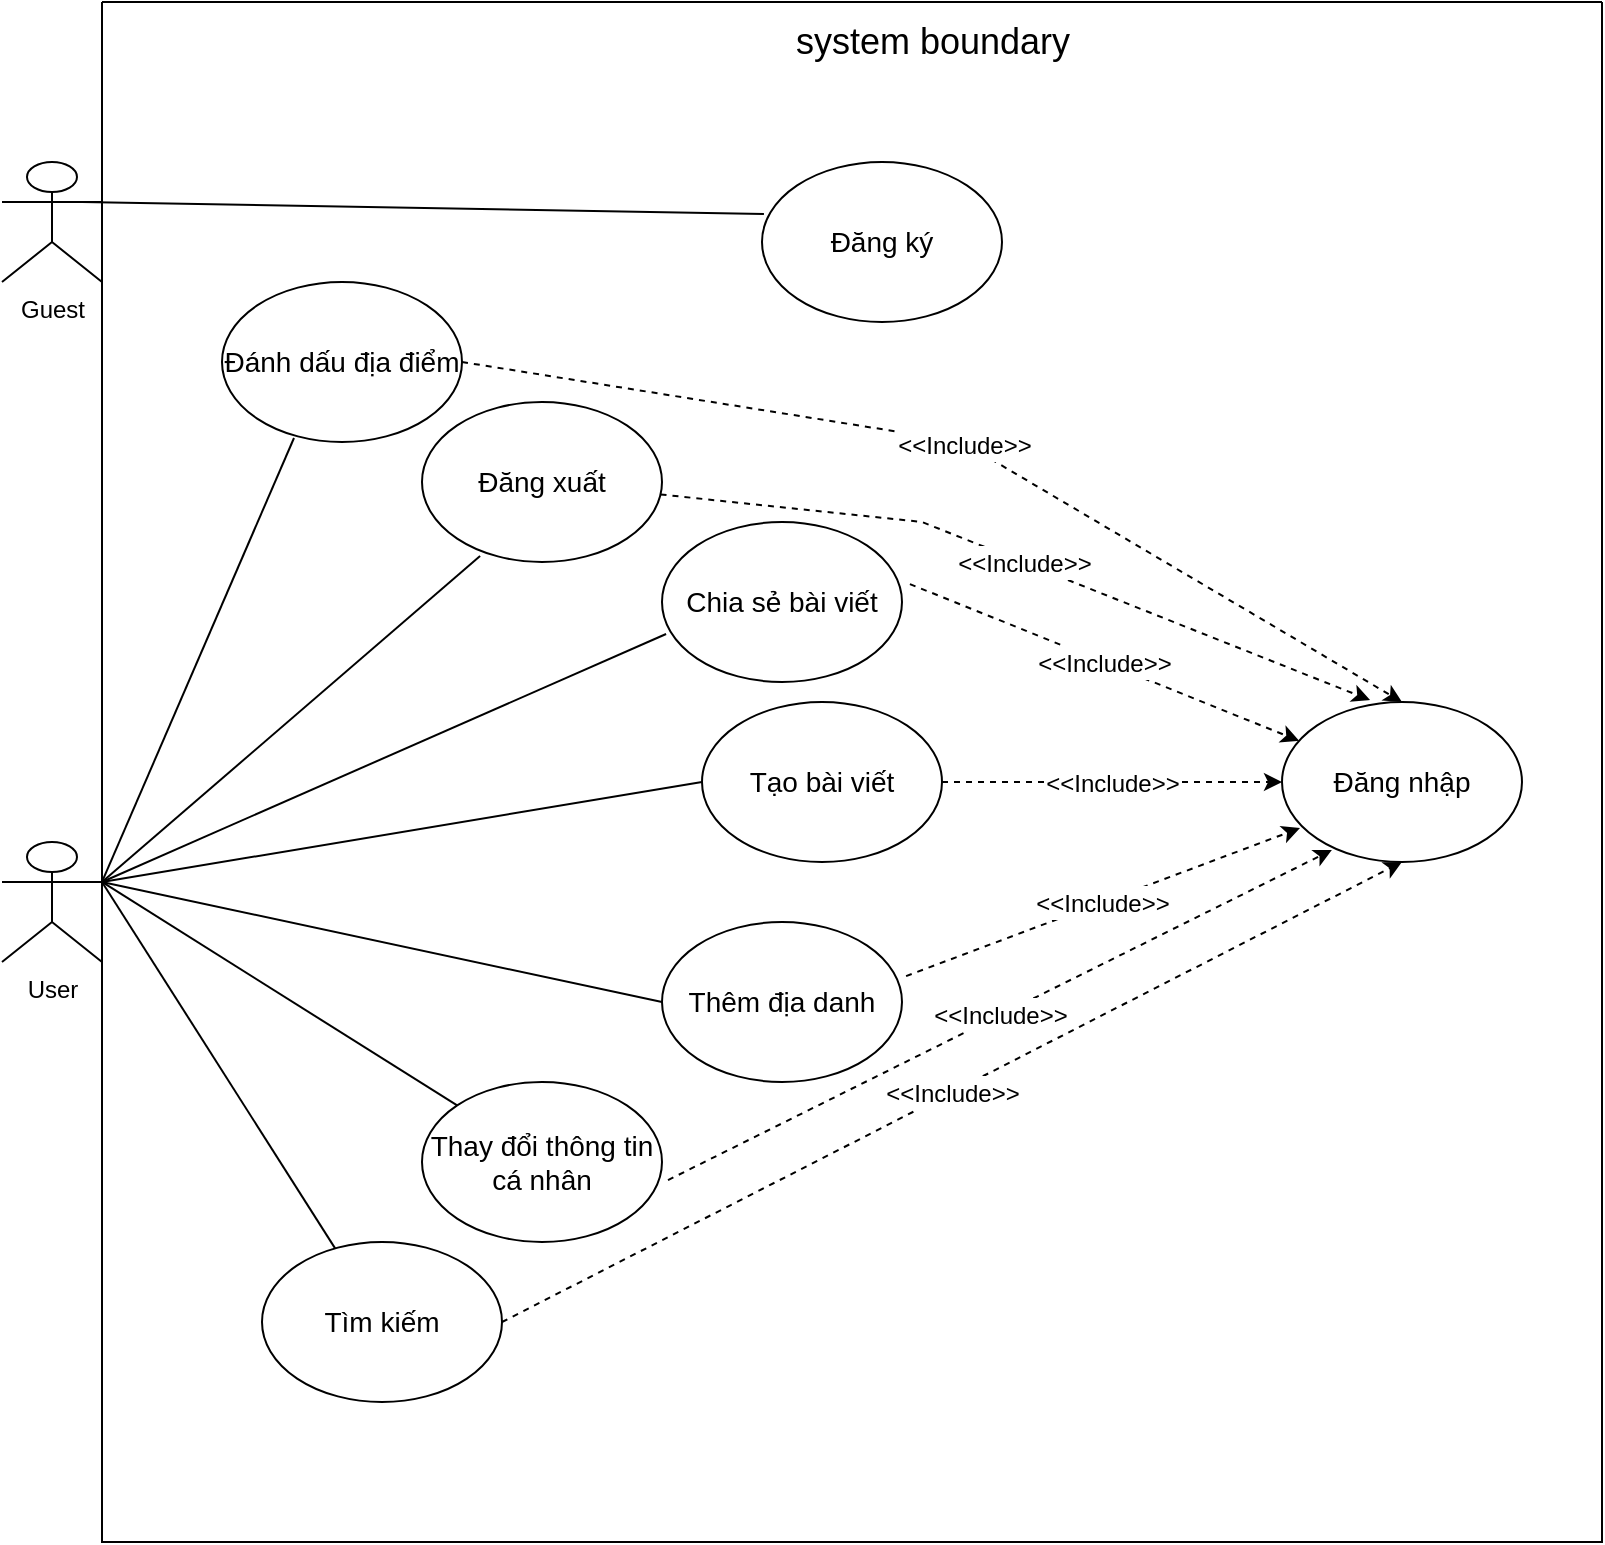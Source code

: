 <mxfile version="15.9.1" type="device" pages="2"><diagram id="L7zotxU2CQ1lfYFyCdrV" name="User"><mxGraphModel dx="1609" dy="1664" grid="1" gridSize="10" guides="1" tooltips="1" connect="1" arrows="1" fold="1" page="1" pageScale="1" pageWidth="827" pageHeight="1169" math="0" shadow="0"><root><mxCell id="0"/><mxCell id="1" parent="0"/><mxCell id="7tEafX-whCABGeWdox83-1" value="User" style="shape=umlActor;verticalLabelPosition=bottom;verticalAlign=top;html=1;outlineConnect=0;" parent="1" vertex="1"><mxGeometry x="-140" y="240" width="50" height="60" as="geometry"/></mxCell><mxCell id="7tEafX-whCABGeWdox83-6" value="&lt;span style=&quot;font-size: 14px&quot;&gt;Đăng xuất&lt;/span&gt;" style="ellipse;whiteSpace=wrap;html=1;" parent="1" vertex="1"><mxGeometry x="70" y="20" width="120" height="80" as="geometry"/></mxCell><mxCell id="7tEafX-whCABGeWdox83-7" value="&lt;font style=&quot;font-size: 14px&quot;&gt;Đăng nhập&lt;/font&gt;" style="ellipse;whiteSpace=wrap;html=1;" parent="1" vertex="1"><mxGeometry x="500" y="170" width="120" height="80" as="geometry"/></mxCell><mxCell id="7tEafX-whCABGeWdox83-8" value="&lt;font style=&quot;font-size: 14px&quot;&gt;Tạo bài viết&lt;/font&gt;" style="ellipse;whiteSpace=wrap;html=1;" parent="1" vertex="1"><mxGeometry x="210" y="170" width="120" height="80" as="geometry"/></mxCell><mxCell id="7tEafX-whCABGeWdox83-9" value="&lt;font style=&quot;font-size: 14px&quot;&gt;Thêm địa danh&lt;/font&gt;" style="ellipse;whiteSpace=wrap;html=1;" parent="1" vertex="1"><mxGeometry x="190" y="280" width="120" height="80" as="geometry"/></mxCell><mxCell id="7tEafX-whCABGeWdox83-10" value="&lt;font style=&quot;font-size: 14px&quot;&gt;Chia sẻ bài viết&lt;/font&gt;" style="ellipse;whiteSpace=wrap;html=1;" parent="1" vertex="1"><mxGeometry x="190" y="80" width="120" height="80" as="geometry"/></mxCell><mxCell id="7tEafX-whCABGeWdox83-11" value="&lt;span style=&quot;font-size: 14px&quot;&gt;Đánh dấu địa điểm&lt;/span&gt;" style="ellipse;whiteSpace=wrap;html=1;" parent="1" vertex="1"><mxGeometry x="-30" y="-40" width="120" height="80" as="geometry"/></mxCell><mxCell id="7tEafX-whCABGeWdox83-12" value="&lt;font style=&quot;font-size: 14px&quot;&gt;Thay đổi thông tin cá nhân&lt;/font&gt;" style="ellipse;whiteSpace=wrap;html=1;" parent="1" vertex="1"><mxGeometry x="70" y="360" width="120" height="80" as="geometry"/></mxCell><mxCell id="7tEafX-whCABGeWdox83-14" value="&lt;font style=&quot;font-size: 14px&quot;&gt;Tìm kiếm&lt;/font&gt;" style="ellipse;whiteSpace=wrap;html=1;" parent="1" vertex="1"><mxGeometry x="-10" y="440" width="120" height="80" as="geometry"/></mxCell><mxCell id="7tEafX-whCABGeWdox83-16" value="" style="endArrow=none;html=1;rounded=0;fontSize=14;exitX=1;exitY=0.333;exitDx=0;exitDy=0;exitPerimeter=0;entryX=0.3;entryY=0.975;entryDx=0;entryDy=0;entryPerimeter=0;" parent="1" source="7tEafX-whCABGeWdox83-1" target="7tEafX-whCABGeWdox83-11" edge="1"><mxGeometry width="50" height="50" relative="1" as="geometry"><mxPoint x="390" y="270" as="sourcePoint"/><mxPoint x="440" y="220" as="targetPoint"/></mxGeometry></mxCell><mxCell id="7tEafX-whCABGeWdox83-17" value="" style="endArrow=none;html=1;rounded=0;fontSize=14;entryX=0.242;entryY=0.963;entryDx=0;entryDy=0;entryPerimeter=0;" parent="1" target="7tEafX-whCABGeWdox83-6" edge="1"><mxGeometry width="50" height="50" relative="1" as="geometry"><mxPoint x="-90" y="260" as="sourcePoint"/><mxPoint x="9.04" y="46" as="targetPoint"/></mxGeometry></mxCell><mxCell id="7tEafX-whCABGeWdox83-18" value="" style="endArrow=none;html=1;rounded=0;fontSize=14;exitX=1;exitY=0.333;exitDx=0;exitDy=0;exitPerimeter=0;entryX=0.017;entryY=0.7;entryDx=0;entryDy=0;entryPerimeter=0;" parent="1" source="7tEafX-whCABGeWdox83-1" target="7tEafX-whCABGeWdox83-10" edge="1"><mxGeometry width="50" height="50" relative="1" as="geometry"><mxPoint x="-80" y="270" as="sourcePoint"/><mxPoint x="9.04" y="46" as="targetPoint"/></mxGeometry></mxCell><mxCell id="7tEafX-whCABGeWdox83-19" value="" style="endArrow=none;html=1;rounded=0;fontSize=14;entryX=0;entryY=0.5;entryDx=0;entryDy=0;" parent="1" target="7tEafX-whCABGeWdox83-8" edge="1"><mxGeometry width="50" height="50" relative="1" as="geometry"><mxPoint x="-90" y="260" as="sourcePoint"/><mxPoint x="202.04" y="146" as="targetPoint"/></mxGeometry></mxCell><mxCell id="7tEafX-whCABGeWdox83-20" value="" style="endArrow=none;html=1;rounded=0;fontSize=14;entryX=0;entryY=0.5;entryDx=0;entryDy=0;exitX=1;exitY=0.333;exitDx=0;exitDy=0;exitPerimeter=0;" parent="1" source="7tEafX-whCABGeWdox83-1" target="7tEafX-whCABGeWdox83-9" edge="1"><mxGeometry width="50" height="50" relative="1" as="geometry"><mxPoint x="-80" y="260" as="sourcePoint"/><mxPoint x="220" y="220" as="targetPoint"/></mxGeometry></mxCell><mxCell id="7tEafX-whCABGeWdox83-21" value="" style="endArrow=none;html=1;rounded=0;fontSize=14;entryX=0;entryY=0;entryDx=0;entryDy=0;exitX=1;exitY=0.333;exitDx=0;exitDy=0;exitPerimeter=0;" parent="1" source="7tEafX-whCABGeWdox83-1" target="7tEafX-whCABGeWdox83-12" edge="1"><mxGeometry width="50" height="50" relative="1" as="geometry"><mxPoint x="-80" y="270" as="sourcePoint"/><mxPoint x="200" y="330" as="targetPoint"/></mxGeometry></mxCell><mxCell id="7tEafX-whCABGeWdox83-22" value="" style="endArrow=none;html=1;rounded=0;fontSize=14;exitX=1;exitY=0.333;exitDx=0;exitDy=0;exitPerimeter=0;" parent="1" source="7tEafX-whCABGeWdox83-1" target="7tEafX-whCABGeWdox83-14" edge="1"><mxGeometry width="50" height="50" relative="1" as="geometry"><mxPoint x="-80" y="270" as="sourcePoint"/><mxPoint x="97.574" y="381.716" as="targetPoint"/></mxGeometry></mxCell><mxCell id="7tEafX-whCABGeWdox83-24" value="&lt;font style=&quot;font-size: 12px&quot;&gt;&amp;lt;&amp;lt;Include&amp;gt;&amp;gt;&lt;/font&gt;" style="endArrow=classic;dashed=1;html=1;rounded=0;fontSize=14;entryX=0;entryY=0.5;entryDx=0;entryDy=0;exitX=1;exitY=0.5;exitDx=0;exitDy=0;startArrow=none;startFill=0;endFill=1;" parent="1" source="7tEafX-whCABGeWdox83-8" target="7tEafX-whCABGeWdox83-7" edge="1"><mxGeometry width="50" height="50" relative="1" as="geometry"><mxPoint x="230" y="240" as="sourcePoint"/><mxPoint x="280" y="190" as="targetPoint"/></mxGeometry></mxCell><mxCell id="7tEafX-whCABGeWdox83-25" value="&lt;font style=&quot;font-size: 12px&quot;&gt;&amp;lt;&amp;lt;Include&amp;gt;&amp;gt;&lt;/font&gt;" style="endArrow=classic;dashed=1;html=1;rounded=0;fontSize=14;exitX=1.033;exitY=0.388;exitDx=0;exitDy=0;startArrow=none;startFill=0;endFill=1;exitPerimeter=0;" parent="1" source="7tEafX-whCABGeWdox83-10" target="7tEafX-whCABGeWdox83-7" edge="1"><mxGeometry width="50" height="50" relative="1" as="geometry"><mxPoint x="340" y="220" as="sourcePoint"/><mxPoint x="510" y="220" as="targetPoint"/></mxGeometry></mxCell><mxCell id="7tEafX-whCABGeWdox83-26" value="&lt;font style=&quot;font-size: 12px&quot;&gt;&amp;lt;&amp;lt;Include&amp;gt;&amp;gt;&lt;/font&gt;" style="endArrow=classic;dashed=1;html=1;rounded=0;fontSize=14;entryX=0.075;entryY=0.788;entryDx=0;entryDy=0;exitX=1.017;exitY=0.338;exitDx=0;exitDy=0;startArrow=none;startFill=0;endFill=1;exitPerimeter=0;entryPerimeter=0;" parent="1" source="7tEafX-whCABGeWdox83-9" target="7tEafX-whCABGeWdox83-7" edge="1"><mxGeometry width="50" height="50" relative="1" as="geometry"><mxPoint x="340" y="220" as="sourcePoint"/><mxPoint x="510" y="220" as="targetPoint"/></mxGeometry></mxCell><mxCell id="7tEafX-whCABGeWdox83-27" value="&lt;font style=&quot;font-size: 12px&quot;&gt;&amp;lt;&amp;lt;Include&amp;gt;&amp;gt;&lt;/font&gt;" style="endArrow=classic;dashed=1;html=1;rounded=0;fontSize=14;entryX=0.208;entryY=0.925;entryDx=0;entryDy=0;exitX=1.025;exitY=0.613;exitDx=0;exitDy=0;startArrow=none;startFill=0;endFill=1;exitPerimeter=0;entryPerimeter=0;" parent="1" source="7tEafX-whCABGeWdox83-12" target="7tEafX-whCABGeWdox83-7" edge="1"><mxGeometry width="50" height="50" relative="1" as="geometry"><mxPoint x="322.04" y="317.04" as="sourcePoint"/><mxPoint x="519" y="243.04" as="targetPoint"/></mxGeometry></mxCell><mxCell id="7tEafX-whCABGeWdox83-28" value="&lt;font style=&quot;font-size: 12px&quot;&gt;&amp;lt;&amp;lt;Include&amp;gt;&amp;gt;&lt;/font&gt;" style="endArrow=classic;dashed=1;html=1;rounded=0;fontSize=14;entryX=0.5;entryY=1;entryDx=0;entryDy=0;exitX=1;exitY=0.5;exitDx=0;exitDy=0;startArrow=none;startFill=0;endFill=1;" parent="1" source="7tEafX-whCABGeWdox83-14" target="7tEafX-whCABGeWdox83-7" edge="1"><mxGeometry width="50" height="50" relative="1" as="geometry"><mxPoint x="203" y="419.04" as="sourcePoint"/><mxPoint x="540.96" y="261.04" as="targetPoint"/></mxGeometry></mxCell><mxCell id="7tEafX-whCABGeWdox83-29" value="&lt;font style=&quot;font-size: 12px&quot;&gt;&amp;lt;&amp;lt;Include&amp;gt;&amp;gt;&lt;/font&gt;" style="endArrow=classic;dashed=1;html=1;rounded=0;fontSize=14;startArrow=none;startFill=0;endFill=1;entryX=0.367;entryY=-0.012;entryDx=0;entryDy=0;entryPerimeter=0;" parent="1" source="7tEafX-whCABGeWdox83-6" target="7tEafX-whCABGeWdox83-7" edge="1"><mxGeometry width="50" height="50" relative="1" as="geometry"><mxPoint x="323.96" y="121.04" as="sourcePoint"/><mxPoint x="518.495" y="199.482" as="targetPoint"/><Array as="points"><mxPoint x="320" y="80"/></Array></mxGeometry></mxCell><mxCell id="7tEafX-whCABGeWdox83-30" value="&lt;font style=&quot;font-size: 12px&quot;&gt;&amp;lt;&amp;lt;Include&amp;gt;&amp;gt;&lt;/font&gt;" style="endArrow=classic;dashed=1;html=1;rounded=0;fontSize=14;startArrow=none;startFill=0;endFill=1;entryX=0.5;entryY=0;entryDx=0;entryDy=0;exitX=1;exitY=0.5;exitDx=0;exitDy=0;" parent="1" source="7tEafX-whCABGeWdox83-11" target="7tEafX-whCABGeWdox83-7" edge="1"><mxGeometry width="50" height="50" relative="1" as="geometry"><mxPoint x="199.266" y="76.239" as="sourcePoint"/><mxPoint x="554.04" y="179.04" as="targetPoint"/><Array as="points"><mxPoint x="340" y="40"/></Array></mxGeometry></mxCell><mxCell id="1tbxONCJ5bQvA1D_UVYS-2" value="" style="swimlane;startSize=0;fontSize=13;" parent="1" vertex="1"><mxGeometry x="-90" y="-180" width="750" height="770" as="geometry"/></mxCell><mxCell id="1tbxONCJ5bQvA1D_UVYS-3" value="&lt;font style=&quot;font-size: 18px&quot;&gt;system boundary&lt;/font&gt;" style="text;html=1;align=center;verticalAlign=middle;resizable=0;points=[];autosize=1;strokeColor=none;fillColor=none;fontSize=13;" parent="1tbxONCJ5bQvA1D_UVYS-2" vertex="1"><mxGeometry x="340" y="10" width="150" height="20" as="geometry"/></mxCell><mxCell id="7tEafX-whCABGeWdox83-4" value="&lt;span style=&quot;font-size: 14px&quot;&gt;Đăng ký&lt;/span&gt;" style="ellipse;whiteSpace=wrap;html=1;" parent="1tbxONCJ5bQvA1D_UVYS-2" vertex="1"><mxGeometry x="330" y="80" width="120" height="80" as="geometry"/></mxCell><mxCell id="jResK3WxEFho340oQAUt-1" value="Guest" style="shape=umlActor;verticalLabelPosition=bottom;verticalAlign=top;html=1;outlineConnect=0;" vertex="1" parent="1"><mxGeometry x="-140" y="-100" width="50" height="60" as="geometry"/></mxCell><mxCell id="jResK3WxEFho340oQAUt-2" value="" style="endArrow=none;html=1;rounded=0;fontSize=14;entryX=0.008;entryY=0.325;entryDx=0;entryDy=0;entryPerimeter=0;" edge="1" parent="1" target="7tEafX-whCABGeWdox83-4"><mxGeometry width="50" height="50" relative="1" as="geometry"><mxPoint x="-100" y="-80" as="sourcePoint"/><mxPoint x="16" y="48" as="targetPoint"/></mxGeometry></mxCell></root></mxGraphModel></diagram><diagram id="tVbeEXeITRp0sSy2zTdc" name="Admin"><mxGraphModel dx="1609" dy="1721" grid="1" gridSize="10" guides="1" tooltips="1" connect="1" arrows="1" fold="1" page="1" pageScale="1" pageWidth="827" pageHeight="1169" math="0" shadow="0"><root><mxCell id="yfLUjnjKiP3oUJiWU23G-0"/><mxCell id="yfLUjnjKiP3oUJiWU23G-1" parent="yfLUjnjKiP3oUJiWU23G-0"/><mxCell id="HYD6dMGH2qbzSuJhCzKL-0" value="Admin" style="shape=umlActor;verticalLabelPosition=bottom;verticalAlign=top;html=1;outlineConnect=0;" parent="yfLUjnjKiP3oUJiWU23G-1" vertex="1"><mxGeometry x="-430" y="370" width="40" height="60" as="geometry"/></mxCell><mxCell id="P5ieAEqhil0vf_Q1edmA-0" value="&lt;font style=&quot;font-size: 14px&quot;&gt;Quản lý tài khoản&lt;/font&gt;" style="ellipse;whiteSpace=wrap;html=1;" parent="yfLUjnjKiP3oUJiWU23G-1" vertex="1"><mxGeometry x="-360" y="-20" width="120" height="80" as="geometry"/></mxCell><mxCell id="t9lvxhcH1wIu3O5FLuma-1" value="&lt;span style=&quot;font-size: 14px&quot;&gt;Xóa tài khoản&lt;/span&gt;" style="ellipse;whiteSpace=wrap;html=1;" parent="yfLUjnjKiP3oUJiWU23G-1" vertex="1"><mxGeometry x="-220" y="-170" width="120" height="80" as="geometry"/></mxCell><mxCell id="t9lvxhcH1wIu3O5FLuma-3" value="&lt;font style=&quot;font-size: 14px&quot;&gt;Quản lý bài viết&lt;/font&gt;" style="ellipse;whiteSpace=wrap;html=1;" parent="yfLUjnjKiP3oUJiWU23G-1" vertex="1"><mxGeometry x="-40" y="920" width="120" height="80" as="geometry"/></mxCell><mxCell id="t9lvxhcH1wIu3O5FLuma-4" value="&lt;span style=&quot;font-size: 14px&quot;&gt;Xóa bài viết&lt;/span&gt;" style="ellipse;whiteSpace=wrap;html=1;" parent="yfLUjnjKiP3oUJiWU23G-1" vertex="1"><mxGeometry x="-370" y="910" width="120" height="80" as="geometry"/></mxCell><mxCell id="t9lvxhcH1wIu3O5FLuma-5" value="&lt;span style=&quot;font-size: 14px&quot;&gt;Tạo bài viết&lt;/span&gt;" style="ellipse;whiteSpace=wrap;html=1;" parent="yfLUjnjKiP3oUJiWU23G-1" vertex="1"><mxGeometry x="-210" y="820" width="120" height="80" as="geometry"/></mxCell><mxCell id="t9lvxhcH1wIu3O5FLuma-6" value="&lt;span style=&quot;font-size: 14px&quot;&gt;Sửa bài viết&lt;/span&gt;" style="ellipse;whiteSpace=wrap;html=1;" parent="yfLUjnjKiP3oUJiWU23G-1" vertex="1"><mxGeometry x="-210" y="960" width="120" height="80" as="geometry"/></mxCell><mxCell id="t9lvxhcH1wIu3O5FLuma-7" value="&lt;font style=&quot;font-size: 14px&quot;&gt;Quản lý địa danh&lt;/font&gt;" style="ellipse;whiteSpace=wrap;html=1;" parent="yfLUjnjKiP3oUJiWU23G-1" vertex="1"><mxGeometry y="190" width="120" height="80" as="geometry"/></mxCell><mxCell id="t9lvxhcH1wIu3O5FLuma-8" value="&lt;font style=&quot;font-size: 14px&quot;&gt;Duyệt địa danh&lt;/font&gt;" style="ellipse;whiteSpace=wrap;html=1;" parent="yfLUjnjKiP3oUJiWU23G-1" vertex="1"><mxGeometry x="-120" y="90" width="120" height="80" as="geometry"/></mxCell><mxCell id="t9lvxhcH1wIu3O5FLuma-12" value="&lt;span style=&quot;font-size: 14px&quot;&gt;Thống kê&lt;/span&gt;" style="ellipse;whiteSpace=wrap;html=1;" parent="yfLUjnjKiP3oUJiWU23G-1" vertex="1"><mxGeometry x="-110" y="480" width="120" height="80" as="geometry"/></mxCell><mxCell id="t9lvxhcH1wIu3O5FLuma-14" value="&lt;span style=&quot;font-size: 14px&quot;&gt;Số địa danh theo vùng&lt;/span&gt;" style="ellipse;whiteSpace=wrap;html=1;" parent="yfLUjnjKiP3oUJiWU23G-1" vertex="1"><mxGeometry x="-250" y="360" width="120" height="80" as="geometry"/></mxCell><mxCell id="t9lvxhcH1wIu3O5FLuma-17" value="&lt;span style=&quot;font-size: 14px&quot;&gt;Quản lý chủ đề&lt;/span&gt;" style="ellipse;whiteSpace=wrap;html=1;" parent="yfLUjnjKiP3oUJiWU23G-1" vertex="1"><mxGeometry x="-150" y="620" width="120" height="80" as="geometry"/></mxCell><mxCell id="t9lvxhcH1wIu3O5FLuma-18" value="&lt;span style=&quot;font-size: 14px&quot;&gt;Thêm chủ đề&lt;/span&gt;" style="ellipse;whiteSpace=wrap;html=1;" parent="yfLUjnjKiP3oUJiWU23G-1" vertex="1"><mxGeometry x="-350" y="540" width="120" height="80" as="geometry"/></mxCell><mxCell id="t9lvxhcH1wIu3O5FLuma-19" value="&lt;span style=&quot;font-size: 14px&quot;&gt;Xóa chủ đề&lt;/span&gt;" style="ellipse;whiteSpace=wrap;html=1;" parent="yfLUjnjKiP3oUJiWU23G-1" vertex="1"><mxGeometry x="-300" y="710" width="120" height="80" as="geometry"/></mxCell><mxCell id="t9lvxhcH1wIu3O5FLuma-20" value="&lt;span style=&quot;font-size: 14px&quot;&gt;Cập nhật chủ đề&lt;/span&gt;" style="ellipse;whiteSpace=wrap;html=1;" parent="yfLUjnjKiP3oUJiWU23G-1" vertex="1"><mxGeometry x="-70" y="730" width="120" height="80" as="geometry"/></mxCell><mxCell id="t9lvxhcH1wIu3O5FLuma-21" value="" style="endArrow=none;html=1;rounded=0;exitX=1;exitY=0.333;exitDx=0;exitDy=0;exitPerimeter=0;entryX=0;entryY=0.5;entryDx=0;entryDy=0;" parent="yfLUjnjKiP3oUJiWU23G-1" source="HYD6dMGH2qbzSuJhCzKL-0" target="t9lvxhcH1wIu3O5FLuma-7" edge="1"><mxGeometry width="50" height="50" relative="1" as="geometry"><mxPoint x="-60" y="450" as="sourcePoint"/><mxPoint x="-10" y="400" as="targetPoint"/><Array as="points"><mxPoint x="-200" y="260"/></Array></mxGeometry></mxCell><mxCell id="t9lvxhcH1wIu3O5FLuma-23" value="" style="endArrow=none;html=1;rounded=0;exitX=1;exitY=0.333;exitDx=0;exitDy=0;exitPerimeter=0;entryX=0;entryY=0.5;entryDx=0;entryDy=0;" parent="yfLUjnjKiP3oUJiWU23G-1" source="HYD6dMGH2qbzSuJhCzKL-0" target="t9lvxhcH1wIu3O5FLuma-12" edge="1"><mxGeometry width="50" height="50" relative="1" as="geometry"><mxPoint x="-380" y="400" as="sourcePoint"/><mxPoint x="70" y="280" as="targetPoint"/><Array as="points"/></mxGeometry></mxCell><mxCell id="t9lvxhcH1wIu3O5FLuma-24" value="" style="endArrow=none;html=1;rounded=0;exitX=0;exitY=0;exitDx=0;exitDy=0;entryX=1;entryY=0.333;entryDx=0;entryDy=0;entryPerimeter=0;" parent="yfLUjnjKiP3oUJiWU23G-1" source="t9lvxhcH1wIu3O5FLuma-17" target="HYD6dMGH2qbzSuJhCzKL-0" edge="1"><mxGeometry width="50" height="50" relative="1" as="geometry"><mxPoint x="-60" y="650" as="sourcePoint"/><mxPoint x="-10" y="600" as="targetPoint"/></mxGeometry></mxCell><mxCell id="t9lvxhcH1wIu3O5FLuma-25" value="" style="endArrow=none;html=1;rounded=0;entryX=0.417;entryY=1;entryDx=0;entryDy=0;entryPerimeter=0;" parent="yfLUjnjKiP3oUJiWU23G-1" target="P5ieAEqhil0vf_Q1edmA-0" edge="1"><mxGeometry width="50" height="50" relative="1" as="geometry"><mxPoint x="-390" y="390" as="sourcePoint"/><mxPoint x="-10" y="300" as="targetPoint"/></mxGeometry></mxCell><mxCell id="t9lvxhcH1wIu3O5FLuma-26" value="" style="endArrow=none;html=1;rounded=0;entryX=1;entryY=0.333;entryDx=0;entryDy=0;entryPerimeter=0;exitX=0;exitY=0.5;exitDx=0;exitDy=0;" parent="yfLUjnjKiP3oUJiWU23G-1" source="t9lvxhcH1wIu3O5FLuma-5" target="HYD6dMGH2qbzSuJhCzKL-0" edge="1"><mxGeometry width="50" height="50" relative="1" as="geometry"><mxPoint x="-370" y="730" as="sourcePoint"/><mxPoint x="-380" y="400" as="targetPoint"/><Array as="points"><mxPoint x="-350" y="840"/></Array></mxGeometry></mxCell><mxCell id="_VQvFObhwfgzVVpijQf7-1" value="&lt;font style=&quot;font-size: 13px&quot;&gt;&amp;lt;&amp;lt;Extend&amp;gt;&amp;gt;&lt;/font&gt;" style="endArrow=none;dashed=1;html=1;rounded=0;entryX=0.5;entryY=1;entryDx=0;entryDy=0;startArrow=classic;startFill=1;" parent="yfLUjnjKiP3oUJiWU23G-1" source="P5ieAEqhil0vf_Q1edmA-0" target="t9lvxhcH1wIu3O5FLuma-0" edge="1"><mxGeometry width="50" height="50" relative="1" as="geometry"><mxPoint x="-60" y="150" as="sourcePoint"/><mxPoint x="-260" y="-10" as="targetPoint"/></mxGeometry></mxCell><mxCell id="jTmJS6qpccEeolPE2pHe-2" value="&lt;font style=&quot;font-size: 13px&quot;&gt;&amp;lt;&amp;lt;Extend&amp;gt;&amp;gt;&lt;/font&gt;" style="endArrow=none;dashed=1;html=1;rounded=0;exitX=0.792;exitY=0.075;exitDx=0;exitDy=0;exitPerimeter=0;startArrow=classic;startFill=1;" edge="1" parent="yfLUjnjKiP3oUJiWU23G-1" source="P5ieAEqhil0vf_Q1edmA-0" target="t9lvxhcH1wIu3O5FLuma-1"><mxGeometry width="50" height="50" relative="1" as="geometry"><mxPoint x="-150" y="70" as="sourcePoint"/><mxPoint x="-100" y="20" as="targetPoint"/></mxGeometry></mxCell><mxCell id="jTmJS6qpccEeolPE2pHe-3" value="&lt;span style=&quot;font-family: &amp;#34;helvetica&amp;#34; ; font-size: 13px&quot;&gt;&amp;lt;&amp;lt;Extend&amp;gt;&amp;gt;&lt;/span&gt;" style="endArrow=none;dashed=1;html=1;rounded=0;entryX=0.908;entryY=0.825;entryDx=0;entryDy=0;startArrow=classic;startFill=1;exitX=0.225;exitY=0.038;exitDx=0;exitDy=0;exitPerimeter=0;entryPerimeter=0;" edge="1" parent="yfLUjnjKiP3oUJiWU23G-1" source="t9lvxhcH1wIu3O5FLuma-7" target="t9lvxhcH1wIu3O5FLuma-8"><mxGeometry width="50" height="50" relative="1" as="geometry"><mxPoint x="40.001" y="186.881" as="sourcePoint"/><mxPoint x="-8.094" y="130.004" as="targetPoint"/></mxGeometry></mxCell><mxCell id="jTmJS6qpccEeolPE2pHe-4" value="&lt;span style=&quot;font-family: &amp;#34;helvetica&amp;#34; ; font-size: 13px&quot;&gt;&amp;lt;&amp;lt;Extend&amp;gt;&amp;gt;&lt;/span&gt;" style="endArrow=none;dashed=1;html=1;rounded=0;entryX=0.433;entryY=1.063;entryDx=0;entryDy=0;startArrow=classic;startFill=1;exitX=0.6;exitY=0.025;exitDx=0;exitDy=0;exitPerimeter=0;entryPerimeter=0;" edge="1" parent="yfLUjnjKiP3oUJiWU23G-1" source="t9lvxhcH1wIu3O5FLuma-7" target="t9lvxhcH1wIu3O5FLuma-9"><mxGeometry width="50" height="50" relative="1" as="geometry"><mxPoint x="67" y="183.04" as="sourcePoint"/><mxPoint x="8.96" y="146" as="targetPoint"/></mxGeometry></mxCell><mxCell id="jTmJS6qpccEeolPE2pHe-5" value="&lt;span style=&quot;font-family: &amp;#34;helvetica&amp;#34; ; font-size: 13px&quot;&gt;&amp;lt;&amp;lt;Extend&amp;gt;&amp;gt;&lt;/span&gt;" style="endArrow=none;dashed=1;html=1;rounded=0;entryX=0;entryY=1;entryDx=0;entryDy=0;startArrow=classic;startFill=1;exitX=0.917;exitY=0.163;exitDx=0;exitDy=0;exitPerimeter=0;" edge="1" parent="yfLUjnjKiP3oUJiWU23G-1" source="t9lvxhcH1wIu3O5FLuma-7" target="t9lvxhcH1wIu3O5FLuma-11"><mxGeometry width="50" height="50" relative="1" as="geometry"><mxPoint x="67" y="183.04" as="sourcePoint"/><mxPoint x="8.96" y="146" as="targetPoint"/></mxGeometry></mxCell><mxCell id="jTmJS6qpccEeolPE2pHe-6" value="&lt;span style=&quot;font-family: &amp;#34;helvetica&amp;#34; ; font-size: 13px&quot;&gt;&amp;lt;&amp;lt;Extend&amp;gt;&amp;gt;&lt;br&gt;&lt;/span&gt;" style="endArrow=none;dashed=1;html=1;rounded=0;entryX=0;entryY=0;entryDx=0;entryDy=0;startArrow=classic;startFill=1;exitX=1;exitY=1;exitDx=0;exitDy=0;" edge="1" parent="yfLUjnjKiP3oUJiWU23G-1" source="t9lvxhcH1wIu3O5FLuma-7" target="t9lvxhcH1wIu3O5FLuma-10"><mxGeometry width="50" height="50" relative="1" as="geometry"><mxPoint x="70.96" y="256" as="sourcePoint"/><mxPoint x="26.04" y="299.04" as="targetPoint"/></mxGeometry></mxCell><mxCell id="jTmJS6qpccEeolPE2pHe-11" value="&lt;span style=&quot;font-family: &amp;#34;helvetica&amp;#34; ; font-size: 13px&quot;&gt;&amp;lt;&amp;lt;Extend&amp;gt;&amp;gt;&lt;/span&gt;" style="endArrow=none;dashed=1;html=1;rounded=0;entryX=0.925;entryY=0.813;entryDx=0;entryDy=0;startArrow=classic;startFill=1;exitX=0.233;exitY=0.038;exitDx=0;exitDy=0;exitPerimeter=0;entryPerimeter=0;" edge="1" parent="yfLUjnjKiP3oUJiWU23G-1" source="t9lvxhcH1wIu3O5FLuma-12" target="t9lvxhcH1wIu3O5FLuma-14"><mxGeometry width="50" height="50" relative="1" as="geometry"><mxPoint x="70.96" y="256" as="sourcePoint"/><mxPoint x="26.04" y="299.04" as="targetPoint"/></mxGeometry></mxCell><mxCell id="jTmJS6qpccEeolPE2pHe-12" value="&lt;span style=&quot;font-family: &amp;#34;helvetica&amp;#34; ; font-size: 13px&quot;&gt;&amp;lt;&amp;lt;Extend&amp;gt;&amp;gt;&lt;/span&gt;" style="endArrow=none;dashed=1;html=1;rounded=0;entryX=0.5;entryY=1;entryDx=0;entryDy=0;startArrow=classic;startFill=1;exitX=0.558;exitY=0.025;exitDx=0;exitDy=0;exitPerimeter=0;" edge="1" parent="yfLUjnjKiP3oUJiWU23G-1" source="t9lvxhcH1wIu3O5FLuma-12" target="t9lvxhcH1wIu3O5FLuma-13"><mxGeometry width="50" height="50" relative="1" as="geometry"><mxPoint x="-42.04" y="493.04" as="sourcePoint"/><mxPoint x="-109" y="425.04" as="targetPoint"/></mxGeometry></mxCell><mxCell id="jTmJS6qpccEeolPE2pHe-13" value="&lt;span style=&quot;font-family: &amp;#34;helvetica&amp;#34; ; font-size: 13px&quot;&gt;&amp;lt;&amp;lt;Extend&amp;gt;&amp;gt;&lt;/span&gt;" style="endArrow=none;dashed=1;html=1;rounded=0;entryX=0;entryY=1;entryDx=0;entryDy=0;startArrow=classic;startFill=1;exitX=1;exitY=0;exitDx=0;exitDy=0;" edge="1" parent="yfLUjnjKiP3oUJiWU23G-1" source="t9lvxhcH1wIu3O5FLuma-12" target="t9lvxhcH1wIu3O5FLuma-15"><mxGeometry width="50" height="50" relative="1" as="geometry"><mxPoint x="-3.04" y="492" as="sourcePoint"/><mxPoint x="47.574" y="428.284" as="targetPoint"/></mxGeometry></mxCell><mxCell id="jTmJS6qpccEeolPE2pHe-14" value="&lt;span style=&quot;font-family: &amp;#34;helvetica&amp;#34; ; font-size: 13px&quot;&gt;&amp;lt;&amp;lt;Extend&amp;gt;&amp;gt;&lt;/span&gt;" style="endArrow=none;dashed=1;html=1;rounded=0;startArrow=classic;startFill=1;exitX=0.917;exitY=0.8;exitDx=0;exitDy=0;exitPerimeter=0;" edge="1" parent="yfLUjnjKiP3oUJiWU23G-1" source="t9lvxhcH1wIu3O5FLuma-12" target="t9lvxhcH1wIu3O5FLuma-16"><mxGeometry width="50" height="50" relative="1" as="geometry"><mxPoint x="32.426" y="501.716" as="sourcePoint"/><mxPoint x="130.96" y="474" as="targetPoint"/></mxGeometry></mxCell><mxCell id="jTmJS6qpccEeolPE2pHe-15" value="&lt;span style=&quot;font-family: &amp;#34;helvetica&amp;#34; ; font-size: 13px&quot;&gt;&amp;lt;&amp;lt;Extend&amp;gt;&amp;gt;&lt;/span&gt;" style="endArrow=none;dashed=1;html=1;rounded=0;startArrow=classic;startFill=1;exitX=0;exitY=0.3;exitDx=0;exitDy=0;exitPerimeter=0;" edge="1" parent="yfLUjnjKiP3oUJiWU23G-1" source="t9lvxhcH1wIu3O5FLuma-17" target="t9lvxhcH1wIu3O5FLuma-18"><mxGeometry width="50" height="50" relative="1" as="geometry"><mxPoint x="40.04" y="554" as="sourcePoint"/><mxPoint x="113.788" y="618.107" as="targetPoint"/></mxGeometry></mxCell><mxCell id="jTmJS6qpccEeolPE2pHe-16" value="&lt;span style=&quot;font-family: &amp;#34;helvetica&amp;#34; ; font-size: 13px&quot;&gt;&amp;lt;&amp;lt;Extend&amp;gt;&amp;gt;&lt;/span&gt;" style="endArrow=none;dashed=1;html=1;rounded=0;startArrow=classic;startFill=1;exitX=0.017;exitY=0.625;exitDx=0;exitDy=0;exitPerimeter=0;entryX=0.592;entryY=0.013;entryDx=0;entryDy=0;entryPerimeter=0;" edge="1" parent="yfLUjnjKiP3oUJiWU23G-1" source="t9lvxhcH1wIu3O5FLuma-17" target="t9lvxhcH1wIu3O5FLuma-19"><mxGeometry width="50" height="50" relative="1" as="geometry"><mxPoint x="-140" y="654" as="sourcePoint"/><mxPoint x="-230.516" y="612.621" as="targetPoint"/></mxGeometry></mxCell><mxCell id="jTmJS6qpccEeolPE2pHe-17" value="&lt;span style=&quot;font-family: &amp;#34;helvetica&amp;#34; ; font-size: 13px&quot;&gt;&amp;lt;&amp;lt;Extend&amp;gt;&amp;gt;&lt;/span&gt;" style="endArrow=none;dashed=1;html=1;rounded=0;startArrow=classic;startFill=1;exitX=0.342;exitY=1;exitDx=0;exitDy=0;exitPerimeter=0;entryX=0.042;entryY=0.25;entryDx=0;entryDy=0;entryPerimeter=0;" edge="1" parent="yfLUjnjKiP3oUJiWU23G-1" source="t9lvxhcH1wIu3O5FLuma-17" target="t9lvxhcH1wIu3O5FLuma-20"><mxGeometry width="50" height="50" relative="1" as="geometry"><mxPoint x="-137.96" y="680" as="sourcePoint"/><mxPoint x="-218.96" y="721.04" as="targetPoint"/></mxGeometry></mxCell><mxCell id="jTmJS6qpccEeolPE2pHe-18" value="&lt;span style=&quot;font-family: &amp;#34;helvetica&amp;#34; ; font-size: 13px&quot;&gt;&amp;lt;&amp;lt;Extend&amp;gt;&amp;gt;&lt;/span&gt;" style="endArrow=none;dashed=1;html=1;rounded=0;startArrow=classic;startFill=1;entryX=0.325;entryY=0;entryDx=0;entryDy=0;entryPerimeter=0;" edge="1" parent="yfLUjnjKiP3oUJiWU23G-1" source="t9lvxhcH1wIu3O5FLuma-5" target="t9lvxhcH1wIu3O5FLuma-3"><mxGeometry width="50" height="50" relative="1" as="geometry"><mxPoint x="-98.96" y="710" as="sourcePoint"/><mxPoint x="-54.96" y="760" as="targetPoint"/></mxGeometry></mxCell><mxCell id="jTmJS6qpccEeolPE2pHe-19" value="&lt;span style=&quot;font-family: &amp;#34;helvetica&amp;#34; ; font-size: 13px&quot;&gt;&amp;lt;&amp;lt;Extend&amp;gt;&amp;gt;&lt;/span&gt;" style="endArrow=none;dashed=1;html=1;rounded=0;startArrow=classic;startFill=1;entryX=0.5;entryY=0;entryDx=0;entryDy=0;exitX=0.5;exitY=1;exitDx=0;exitDy=0;" edge="1" parent="yfLUjnjKiP3oUJiWU23G-1" source="t9lvxhcH1wIu3O5FLuma-5" target="t9lvxhcH1wIu3O5FLuma-6"><mxGeometry width="50" height="50" relative="1" as="geometry"><mxPoint x="-88.642" y="890.681" as="sourcePoint"/><mxPoint x="9" y="930" as="targetPoint"/></mxGeometry></mxCell><mxCell id="jTmJS6qpccEeolPE2pHe-20" value="&lt;span style=&quot;font-family: &amp;#34;helvetica&amp;#34; ; font-size: 13px&quot;&gt;&amp;lt;&amp;lt;Extend&amp;gt;&amp;gt;&lt;/span&gt;" style="endArrow=none;dashed=1;html=1;rounded=0;startArrow=classic;startFill=1;entryX=0.958;entryY=0.288;entryDx=0;entryDy=0;exitX=0;exitY=1;exitDx=0;exitDy=0;entryPerimeter=0;" edge="1" parent="yfLUjnjKiP3oUJiWU23G-1" source="t9lvxhcH1wIu3O5FLuma-5" target="t9lvxhcH1wIu3O5FLuma-4"><mxGeometry width="50" height="50" relative="1" as="geometry"><mxPoint x="-119.96" y="914" as="sourcePoint"/><mxPoint x="-140" y="970" as="targetPoint"/></mxGeometry></mxCell><mxCell id="jTmJS6qpccEeolPE2pHe-21" value="&lt;span style=&quot;font-size: 14px&quot;&gt;Đăng nhập&lt;/span&gt;" style="ellipse;whiteSpace=wrap;html=1;" vertex="1" parent="yfLUjnjKiP3oUJiWU23G-1"><mxGeometry x="460" y="360" width="120" height="80" as="geometry"/></mxCell><mxCell id="jTmJS6qpccEeolPE2pHe-23" value="&amp;lt;&amp;lt;Include&amp;gt;&amp;gt;" style="endArrow=classic;dashed=1;html=1;rounded=0;fontSize=13;exitX=1;exitY=0.625;exitDx=0;exitDy=0;entryX=0.408;entryY=0;entryDx=0;entryDy=0;entryPerimeter=0;endFill=1;exitPerimeter=0;" edge="1" parent="yfLUjnjKiP3oUJiWU23G-1" source="t9lvxhcH1wIu3O5FLuma-7" target="jTmJS6qpccEeolPE2pHe-21"><mxGeometry width="50" height="50" relative="1" as="geometry"><mxPoint x="260" y="410" as="sourcePoint"/><mxPoint x="310" y="360" as="targetPoint"/></mxGeometry></mxCell><mxCell id="jTmJS6qpccEeolPE2pHe-24" value="&amp;lt;&amp;lt;Include&amp;gt;&amp;gt;" style="endArrow=classic;dashed=1;html=1;rounded=0;fontSize=13;endFill=1;" edge="1" parent="yfLUjnjKiP3oUJiWU23G-1" source="t9lvxhcH1wIu3O5FLuma-12" target="jTmJS6qpccEeolPE2pHe-21"><mxGeometry width="50" height="50" relative="1" as="geometry"><mxPoint x="160" y="220" as="sourcePoint"/><mxPoint x="518.96" y="370" as="targetPoint"/><Array as="points"/></mxGeometry></mxCell><mxCell id="jTmJS6qpccEeolPE2pHe-25" value="&amp;lt;&amp;lt;Include&amp;gt;&amp;gt;" style="endArrow=classic;dashed=1;html=1;rounded=0;fontSize=13;exitX=1;exitY=0.5;exitDx=0;exitDy=0;endFill=1;entryX=0.708;entryY=0.063;entryDx=0;entryDy=0;entryPerimeter=0;" edge="1" parent="yfLUjnjKiP3oUJiWU23G-1" source="P5ieAEqhil0vf_Q1edmA-0" target="jTmJS6qpccEeolPE2pHe-21"><mxGeometry width="50" height="50" relative="1" as="geometry"><mxPoint x="170" y="230" as="sourcePoint"/><mxPoint x="520" y="360" as="targetPoint"/><Array as="points"><mxPoint x="400"/></Array></mxGeometry></mxCell><mxCell id="jTmJS6qpccEeolPE2pHe-26" value="&amp;lt;&amp;lt;Include&amp;gt;&amp;gt;" style="endArrow=classic;dashed=1;html=1;rounded=0;fontSize=13;entryX=0.45;entryY=1.013;entryDx=0;entryDy=0;entryPerimeter=0;endFill=1;exitX=1;exitY=0.5;exitDx=0;exitDy=0;" edge="1" parent="yfLUjnjKiP3oUJiWU23G-1" source="t9lvxhcH1wIu3O5FLuma-17" target="jTmJS6qpccEeolPE2pHe-21"><mxGeometry width="50" height="50" relative="1" as="geometry"><mxPoint x="280" y="640" as="sourcePoint"/><mxPoint x="538.96" y="390" as="targetPoint"/><Array as="points"><mxPoint x="120" y="660"/></Array></mxGeometry></mxCell><mxCell id="jTmJS6qpccEeolPE2pHe-27" value="&amp;lt;&amp;lt;Include&amp;gt;&amp;gt;" style="endArrow=classic;dashed=1;html=1;rounded=0;fontSize=13;entryX=0.683;entryY=1.025;entryDx=0;entryDy=0;entryPerimeter=0;endFill=1;exitX=1.008;exitY=0.588;exitDx=0;exitDy=0;exitPerimeter=0;" edge="1" parent="yfLUjnjKiP3oUJiWU23G-1" source="t9lvxhcH1wIu3O5FLuma-5" target="jTmJS6qpccEeolPE2pHe-21"><mxGeometry width="50" height="50" relative="1" as="geometry"><mxPoint x="450" y="590" as="sourcePoint"/><mxPoint x="548.96" y="400" as="targetPoint"/><Array as="points"><mxPoint x="240" y="867"/></Array></mxGeometry></mxCell><mxCell id="jTmJS6qpccEeolPE2pHe-28" value="&lt;span style=&quot;font-size: 14px&quot;&gt;Đăng xuất&lt;/span&gt;" style="ellipse;whiteSpace=wrap;html=1;" vertex="1" parent="yfLUjnjKiP3oUJiWU23G-1"><mxGeometry x="-300" y="110" width="120" height="80" as="geometry"/></mxCell><mxCell id="jTmJS6qpccEeolPE2pHe-29" value="&amp;lt;&amp;lt;Include&amp;gt;&amp;gt;" style="endArrow=classic;dashed=1;html=1;rounded=0;fontSize=13;endFill=1;entryX=0.5;entryY=0;entryDx=0;entryDy=0;exitX=0.5;exitY=0;exitDx=0;exitDy=0;" edge="1" parent="yfLUjnjKiP3oUJiWU23G-1" source="jTmJS6qpccEeolPE2pHe-28" target="jTmJS6qpccEeolPE2pHe-21"><mxGeometry width="50" height="50" relative="1" as="geometry"><mxPoint x="270" y="-10" as="sourcePoint"/><mxPoint x="480" y="320" as="targetPoint"/><Array as="points"><mxPoint x="130" y="40"/><mxPoint x="320" y="40"/></Array></mxGeometry></mxCell><mxCell id="jTmJS6qpccEeolPE2pHe-30" value="" style="endArrow=none;html=1;rounded=0;entryX=0.158;entryY=0.938;entryDx=0;entryDy=0;entryPerimeter=0;exitX=1;exitY=0.333;exitDx=0;exitDy=0;exitPerimeter=0;" edge="1" parent="yfLUjnjKiP3oUJiWU23G-1" source="HYD6dMGH2qbzSuJhCzKL-0" target="jTmJS6qpccEeolPE2pHe-28"><mxGeometry width="50" height="50" relative="1" as="geometry"><mxPoint x="-390" y="390" as="sourcePoint"/><mxPoint x="-299.96" y="70" as="targetPoint"/></mxGeometry></mxCell><mxCell id="hgqMC5MA5-LEBN3EyIXB-0" value="" style="swimlane;startSize=0;fontSize=18;" vertex="1" parent="yfLUjnjKiP3oUJiWU23G-1"><mxGeometry x="-430" y="-290" width="1030" height="1370" as="geometry"/></mxCell><mxCell id="t9lvxhcH1wIu3O5FLuma-0" value="&lt;span style=&quot;font-size: 14px&quot;&gt;Khóa tài khoản&lt;/span&gt;" style="ellipse;whiteSpace=wrap;html=1;" parent="hgqMC5MA5-LEBN3EyIXB-0" vertex="1"><mxGeometry x="10" y="90" width="120" height="80" as="geometry"/></mxCell><mxCell id="wHp5pQIWZjk3hDqOfVv6-0" value="system boundary" style="text;html=1;align=center;verticalAlign=middle;resizable=0;points=[];autosize=1;strokeColor=none;fillColor=none;fontSize=18;" vertex="1" parent="hgqMC5MA5-LEBN3EyIXB-0"><mxGeometry x="440" y="20" width="150" height="30" as="geometry"/></mxCell><mxCell id="t9lvxhcH1wIu3O5FLuma-15" value="&lt;span style=&quot;font-size: 14px&quot;&gt;Số bài viết của người dùng cụ thể&lt;/span&gt;" style="ellipse;whiteSpace=wrap;html=1;" parent="hgqMC5MA5-LEBN3EyIXB-0" vertex="1"><mxGeometry x="470" y="660" width="120" height="80" as="geometry"/></mxCell><mxCell id="t9lvxhcH1wIu3O5FLuma-13" value="&lt;span style=&quot;font-size: 14px&quot;&gt;Số người đến địa danh&lt;/span&gt;" style="ellipse;whiteSpace=wrap;html=1;" parent="hgqMC5MA5-LEBN3EyIXB-0" vertex="1"><mxGeometry x="330" y="600" width="120" height="80" as="geometry"/></mxCell><mxCell id="t9lvxhcH1wIu3O5FLuma-16" value="&lt;span style=&quot;font-size: 14px&quot;&gt;Địa danh được nhiều like&lt;/span&gt;" style="ellipse;whiteSpace=wrap;html=1;" parent="hgqMC5MA5-LEBN3EyIXB-0" vertex="1"><mxGeometry x="540" y="795" width="120" height="80" as="geometry"/></mxCell><mxCell id="t9lvxhcH1wIu3O5FLuma-10" value="&lt;font style=&quot;font-size: 14px&quot;&gt;Xóa địa danh&lt;/font&gt;" style="ellipse;whiteSpace=wrap;html=1;" parent="hgqMC5MA5-LEBN3EyIXB-0" vertex="1"><mxGeometry x="570" y="580" width="120" height="80" as="geometry"/></mxCell><mxCell id="t9lvxhcH1wIu3O5FLuma-11" value="&lt;font style=&quot;font-size: 14px&quot;&gt;Cập nhật địa danh&lt;/font&gt;" style="ellipse;whiteSpace=wrap;html=1;" parent="hgqMC5MA5-LEBN3EyIXB-0" vertex="1"><mxGeometry x="600" y="390" width="120" height="80" as="geometry"/></mxCell><mxCell id="t9lvxhcH1wIu3O5FLuma-9" value="&lt;font style=&quot;font-size: 14px&quot;&gt;Thêm địa danh&lt;/font&gt;" style="ellipse;whiteSpace=wrap;html=1;" parent="hgqMC5MA5-LEBN3EyIXB-0" vertex="1"><mxGeometry x="470" y="350" width="120" height="80" as="geometry"/></mxCell></root></mxGraphModel></diagram></mxfile>